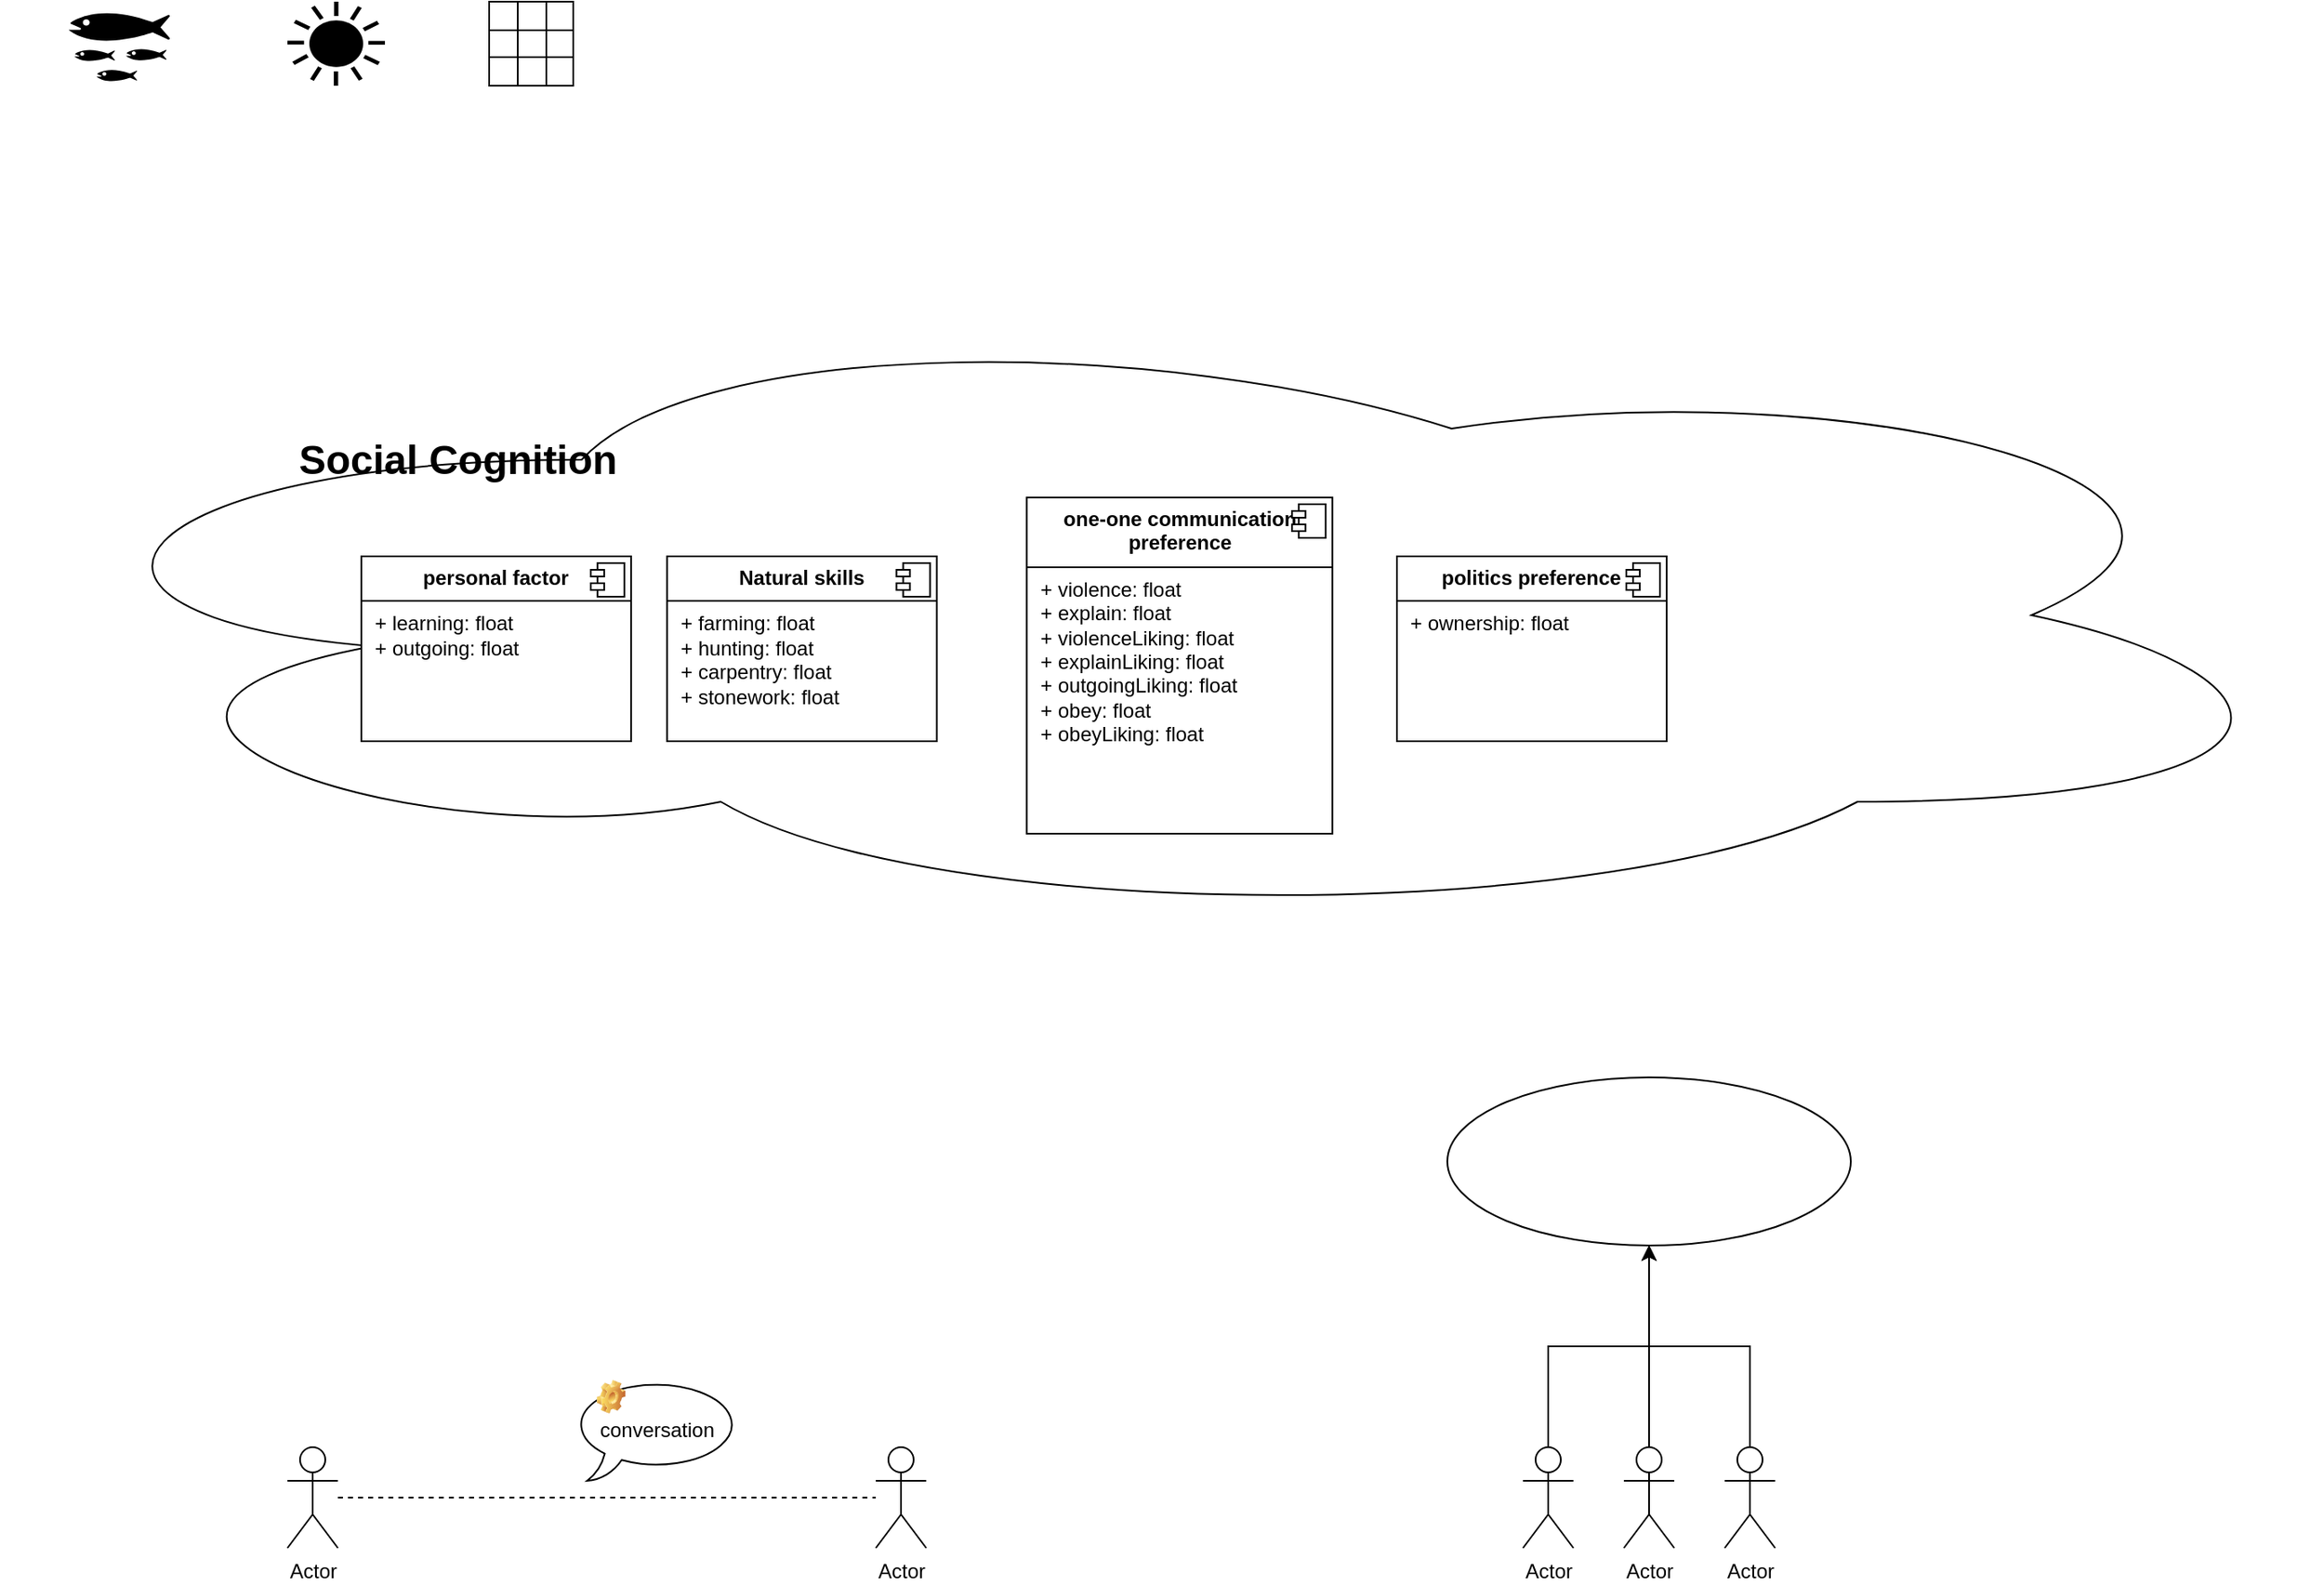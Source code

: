 <mxfile version="24.4.4" type="github">
  <diagram name="第 1 页" id="rvIdy7AcZS7VmFBd39Cz">
    <mxGraphModel dx="2066" dy="1141" grid="1" gridSize="10" guides="1" tooltips="1" connect="1" arrows="1" fold="1" page="1" pageScale="1" pageWidth="827" pageHeight="1169" math="0" shadow="0">
      <root>
        <mxCell id="0" />
        <mxCell id="1" parent="0" />
        <mxCell id="iidBQGIpe7DOxTxOtPZB-30" value="" style="group" vertex="1" connectable="0" parent="1">
          <mxGeometry x="90" y="200" width="1380" height="370" as="geometry" />
        </mxCell>
        <mxCell id="iidBQGIpe7DOxTxOtPZB-3" value="" style="ellipse;shape=cloud;whiteSpace=wrap;html=1;" vertex="1" parent="iidBQGIpe7DOxTxOtPZB-30">
          <mxGeometry width="1380.0" height="370" as="geometry" />
        </mxCell>
        <mxCell id="iidBQGIpe7DOxTxOtPZB-4" value="Social Cognition" style="text;strokeColor=none;fillColor=none;html=1;fontSize=24;fontStyle=1;verticalAlign=middle;align=center;movable=1;resizable=1;rotatable=1;deletable=1;editable=1;locked=0;connectable=1;container=0;" vertex="1" parent="iidBQGIpe7DOxTxOtPZB-30">
          <mxGeometry x="163.556" y="75.682" width="214.667" height="33.636" as="geometry" />
        </mxCell>
        <mxCell id="iidBQGIpe7DOxTxOtPZB-57" value="&lt;p style=&quot;margin:0px;margin-top:6px;text-align:center;&quot;&gt;&lt;b&gt;Natural skills&lt;/b&gt;&lt;/p&gt;&lt;hr size=&quot;1&quot; style=&quot;border-style:solid;&quot;&gt;&lt;p style=&quot;margin:0px;margin-left:8px;&quot;&gt;+ farming: float&lt;br&gt;+ hunting: float&lt;/p&gt;&lt;p style=&quot;margin:0px;margin-left:8px;&quot;&gt;+ carpentry: float&lt;/p&gt;&lt;p style=&quot;margin:0px;margin-left:8px;&quot;&gt;+ stonework: float&lt;/p&gt;" style="align=left;overflow=fill;html=1;dropTarget=0;whiteSpace=wrap;" vertex="1" parent="iidBQGIpe7DOxTxOtPZB-30">
          <mxGeometry x="395.814" y="150" width="160.465" height="110" as="geometry" />
        </mxCell>
        <mxCell id="iidBQGIpe7DOxTxOtPZB-58" value="" style="shape=component;jettyWidth=8;jettyHeight=4;" vertex="1" parent="iidBQGIpe7DOxTxOtPZB-57">
          <mxGeometry x="1" width="20" height="20" relative="1" as="geometry">
            <mxPoint x="-24" y="4" as="offset" />
          </mxGeometry>
        </mxCell>
        <mxCell id="iidBQGIpe7DOxTxOtPZB-59" value="&lt;p style=&quot;margin:0px;margin-top:6px;text-align:center;&quot;&gt;&lt;b&gt;one-one communication preference&lt;/b&gt;&lt;/p&gt;&lt;hr size=&quot;1&quot; style=&quot;border-style:solid;&quot;&gt;&lt;p style=&quot;margin:0px;margin-left:8px;&quot;&gt;+ violence: float&lt;br&gt;+ explain: float&lt;/p&gt;&lt;p style=&quot;margin:0px;margin-left:8px;&quot;&gt;+ violenceLiking: float&lt;/p&gt;&lt;p style=&quot;margin:0px;margin-left:8px;&quot;&gt;+ explainLiking: float&lt;/p&gt;&lt;p style=&quot;margin:0px;margin-left:8px;&quot;&gt;&lt;span style=&quot;background-color: initial;&quot;&gt;+ outgoingLiking: float&lt;/span&gt;&lt;/p&gt;&lt;p style=&quot;margin:0px;margin-left:8px;&quot;&gt;+ obey: float&lt;/p&gt;&lt;p style=&quot;margin:0px;margin-left:8px;&quot;&gt;+ obeyLiking: float&lt;/p&gt;" style="align=left;overflow=fill;html=1;dropTarget=0;whiteSpace=wrap;" vertex="1" parent="iidBQGIpe7DOxTxOtPZB-30">
          <mxGeometry x="609.767" y="115" width="181.86" height="200" as="geometry" />
        </mxCell>
        <mxCell id="iidBQGIpe7DOxTxOtPZB-60" value="" style="shape=component;jettyWidth=8;jettyHeight=4;" vertex="1" parent="iidBQGIpe7DOxTxOtPZB-59">
          <mxGeometry x="1" width="20" height="20" relative="1" as="geometry">
            <mxPoint x="-24" y="4" as="offset" />
          </mxGeometry>
        </mxCell>
        <mxCell id="iidBQGIpe7DOxTxOtPZB-61" value="&lt;p style=&quot;margin:0px;margin-top:6px;text-align:center;&quot;&gt;&lt;b&gt;personal factor&lt;/b&gt;&lt;/p&gt;&lt;hr size=&quot;1&quot; style=&quot;border-style:solid;&quot;&gt;&lt;p style=&quot;margin:0px;margin-left:8px;&quot;&gt;+ learning: float&lt;/p&gt;&lt;p style=&quot;margin:0px;margin-left:8px;&quot;&gt;+ outgoing: float&lt;/p&gt;" style="align=left;overflow=fill;html=1;dropTarget=0;whiteSpace=wrap;" vertex="1" parent="iidBQGIpe7DOxTxOtPZB-30">
          <mxGeometry x="213.953" y="150" width="160.465" height="110" as="geometry" />
        </mxCell>
        <mxCell id="iidBQGIpe7DOxTxOtPZB-62" value="" style="shape=component;jettyWidth=8;jettyHeight=4;" vertex="1" parent="iidBQGIpe7DOxTxOtPZB-61">
          <mxGeometry x="1" width="20" height="20" relative="1" as="geometry">
            <mxPoint x="-24" y="4" as="offset" />
          </mxGeometry>
        </mxCell>
        <mxCell id="iidBQGIpe7DOxTxOtPZB-63" value="&lt;p style=&quot;margin:0px;margin-top:6px;text-align:center;&quot;&gt;&lt;b&gt;politics preference&lt;/b&gt;&lt;/p&gt;&lt;hr size=&quot;1&quot; style=&quot;border-style:solid;&quot;&gt;&lt;p style=&quot;margin:0px;margin-left:8px;&quot;&gt;+ ownership: float&lt;/p&gt;&lt;p style=&quot;margin:0px;margin-left:8px;&quot;&gt;&lt;br&gt;&lt;/p&gt;" style="align=left;overflow=fill;html=1;dropTarget=0;whiteSpace=wrap;" vertex="1" parent="iidBQGIpe7DOxTxOtPZB-30">
          <mxGeometry x="829.996" y="150" width="160.465" height="110" as="geometry" />
        </mxCell>
        <mxCell id="iidBQGIpe7DOxTxOtPZB-64" value="" style="shape=component;jettyWidth=8;jettyHeight=4;" vertex="1" parent="iidBQGIpe7DOxTxOtPZB-63">
          <mxGeometry x="1" width="20" height="20" relative="1" as="geometry">
            <mxPoint x="-24" y="4" as="offset" />
          </mxGeometry>
        </mxCell>
        <mxCell id="iidBQGIpe7DOxTxOtPZB-32" style="edgeStyle=orthogonalEdgeStyle;rounded=0;orthogonalLoop=1;jettySize=auto;html=1;endArrow=none;endFill=0;dashed=1;" edge="1" parent="1" source="iidBQGIpe7DOxTxOtPZB-5" target="iidBQGIpe7DOxTxOtPZB-19">
          <mxGeometry relative="1" as="geometry" />
        </mxCell>
        <mxCell id="iidBQGIpe7DOxTxOtPZB-5" value="Actor" style="shape=umlActor;verticalLabelPosition=bottom;verticalAlign=top;html=1;" vertex="1" parent="1">
          <mxGeometry x="260" y="880" width="30" height="60" as="geometry" />
        </mxCell>
        <mxCell id="iidBQGIpe7DOxTxOtPZB-8" value="" style="ellipse;whiteSpace=wrap;html=1;" vertex="1" parent="1">
          <mxGeometry x="950" y="660" width="240" height="100" as="geometry" />
        </mxCell>
        <mxCell id="iidBQGIpe7DOxTxOtPZB-11" value="" style="group" vertex="1" connectable="0" parent="1">
          <mxGeometry x="995" y="880" width="150" height="60" as="geometry" />
        </mxCell>
        <mxCell id="iidBQGIpe7DOxTxOtPZB-6" value="Actor" style="shape=umlActor;verticalLabelPosition=bottom;verticalAlign=top;html=1;" vertex="1" parent="iidBQGIpe7DOxTxOtPZB-11">
          <mxGeometry width="30" height="60" as="geometry" />
        </mxCell>
        <mxCell id="iidBQGIpe7DOxTxOtPZB-9" value="Actor" style="shape=umlActor;verticalLabelPosition=bottom;verticalAlign=top;html=1;outlineConnect=0;" vertex="1" parent="iidBQGIpe7DOxTxOtPZB-11">
          <mxGeometry x="60" width="30" height="60" as="geometry" />
        </mxCell>
        <mxCell id="iidBQGIpe7DOxTxOtPZB-10" value="Actor" style="shape=umlActor;verticalLabelPosition=bottom;verticalAlign=top;html=1;outlineConnect=0;" vertex="1" parent="iidBQGIpe7DOxTxOtPZB-11">
          <mxGeometry x="120" width="30" height="60" as="geometry" />
        </mxCell>
        <mxCell id="iidBQGIpe7DOxTxOtPZB-13" style="edgeStyle=orthogonalEdgeStyle;rounded=0;orthogonalLoop=1;jettySize=auto;html=1;" edge="1" parent="1" source="iidBQGIpe7DOxTxOtPZB-9" target="iidBQGIpe7DOxTxOtPZB-8">
          <mxGeometry relative="1" as="geometry" />
        </mxCell>
        <mxCell id="iidBQGIpe7DOxTxOtPZB-14" style="edgeStyle=orthogonalEdgeStyle;rounded=0;orthogonalLoop=1;jettySize=auto;html=1;" edge="1" parent="1" source="iidBQGIpe7DOxTxOtPZB-10" target="iidBQGIpe7DOxTxOtPZB-8">
          <mxGeometry relative="1" as="geometry" />
        </mxCell>
        <mxCell id="iidBQGIpe7DOxTxOtPZB-15" style="edgeStyle=orthogonalEdgeStyle;rounded=0;orthogonalLoop=1;jettySize=auto;html=1;" edge="1" parent="1" source="iidBQGIpe7DOxTxOtPZB-6" target="iidBQGIpe7DOxTxOtPZB-8">
          <mxGeometry relative="1" as="geometry" />
        </mxCell>
        <mxCell id="iidBQGIpe7DOxTxOtPZB-19" value="Actor" style="shape=umlActor;verticalLabelPosition=bottom;verticalAlign=top;html=1;" vertex="1" parent="1">
          <mxGeometry x="610" y="880" width="30" height="60" as="geometry" />
        </mxCell>
        <mxCell id="iidBQGIpe7DOxTxOtPZB-26" value="" style="group" vertex="1" connectable="0" parent="1">
          <mxGeometry x="430" y="840" width="100" height="60" as="geometry" />
        </mxCell>
        <mxCell id="iidBQGIpe7DOxTxOtPZB-24" value="conversation" style="whiteSpace=wrap;html=1;shape=mxgraph.basic.oval_callout" vertex="1" parent="iidBQGIpe7DOxTxOtPZB-26">
          <mxGeometry width="100" height="60" as="geometry" />
        </mxCell>
        <mxCell id="iidBQGIpe7DOxTxOtPZB-25" value="" style="shape=image;html=1;verticalLabelPosition=bottom;verticalAlign=top;imageAspect=1;aspect=fixed;image=img/clipart/Gear_128x128.png" vertex="1" parent="iidBQGIpe7DOxTxOtPZB-26">
          <mxGeometry x="14" width="17.05" height="20" as="geometry" />
        </mxCell>
        <mxCell id="iidBQGIpe7DOxTxOtPZB-35" value="" style="shape=mxgraph.signs.animals.fish_hatchery;html=1;pointerEvents=1;fillColor=#000000;strokeColor=none;verticalLabelPosition=bottom;verticalAlign=top;align=center;sketch=0;" vertex="1" parent="1">
          <mxGeometry x="130" y="20" width="60" height="50" as="geometry" />
        </mxCell>
        <mxCell id="iidBQGIpe7DOxTxOtPZB-36" value="" style="shape=mxgraph.signs.nature.sun_4;html=1;pointerEvents=1;fillColor=#000000;strokeColor=none;verticalLabelPosition=bottom;verticalAlign=top;align=center;sketch=0;" vertex="1" parent="1">
          <mxGeometry x="260" y="20" width="58" height="50" as="geometry" />
        </mxCell>
        <mxCell id="iidBQGIpe7DOxTxOtPZB-39" value="" style="shape=table;startSize=0;container=1;collapsible=0;childLayout=tableLayout;fontSize=16;" vertex="1" parent="1">
          <mxGeometry x="380" y="20" width="50" height="50" as="geometry" />
        </mxCell>
        <mxCell id="iidBQGIpe7DOxTxOtPZB-40" value="" style="shape=tableRow;horizontal=0;startSize=0;swimlaneHead=0;swimlaneBody=0;strokeColor=inherit;top=0;left=0;bottom=0;right=0;collapsible=0;dropTarget=0;fillColor=none;points=[[0,0.5],[1,0.5]];portConstraint=eastwest;fontSize=16;" vertex="1" parent="iidBQGIpe7DOxTxOtPZB-39">
          <mxGeometry width="50" height="17" as="geometry" />
        </mxCell>
        <mxCell id="iidBQGIpe7DOxTxOtPZB-41" value="" style="shape=partialRectangle;html=1;whiteSpace=wrap;connectable=0;strokeColor=inherit;overflow=hidden;fillColor=none;top=0;left=0;bottom=0;right=0;pointerEvents=1;fontSize=16;" vertex="1" parent="iidBQGIpe7DOxTxOtPZB-40">
          <mxGeometry width="17" height="17" as="geometry">
            <mxRectangle width="17" height="17" as="alternateBounds" />
          </mxGeometry>
        </mxCell>
        <mxCell id="iidBQGIpe7DOxTxOtPZB-42" value="" style="shape=partialRectangle;html=1;whiteSpace=wrap;connectable=0;strokeColor=inherit;overflow=hidden;fillColor=none;top=0;left=0;bottom=0;right=0;pointerEvents=1;fontSize=16;" vertex="1" parent="iidBQGIpe7DOxTxOtPZB-40">
          <mxGeometry x="17" width="17" height="17" as="geometry">
            <mxRectangle width="17" height="17" as="alternateBounds" />
          </mxGeometry>
        </mxCell>
        <mxCell id="iidBQGIpe7DOxTxOtPZB-43" value="" style="shape=partialRectangle;html=1;whiteSpace=wrap;connectable=0;strokeColor=inherit;overflow=hidden;fillColor=none;top=0;left=0;bottom=0;right=0;pointerEvents=1;fontSize=16;" vertex="1" parent="iidBQGIpe7DOxTxOtPZB-40">
          <mxGeometry x="34" width="16" height="17" as="geometry">
            <mxRectangle width="16" height="17" as="alternateBounds" />
          </mxGeometry>
        </mxCell>
        <mxCell id="iidBQGIpe7DOxTxOtPZB-44" value="" style="shape=tableRow;horizontal=0;startSize=0;swimlaneHead=0;swimlaneBody=0;strokeColor=inherit;top=0;left=0;bottom=0;right=0;collapsible=0;dropTarget=0;fillColor=none;points=[[0,0.5],[1,0.5]];portConstraint=eastwest;fontSize=16;" vertex="1" parent="iidBQGIpe7DOxTxOtPZB-39">
          <mxGeometry y="17" width="50" height="16" as="geometry" />
        </mxCell>
        <mxCell id="iidBQGIpe7DOxTxOtPZB-45" value="" style="shape=partialRectangle;html=1;whiteSpace=wrap;connectable=0;strokeColor=inherit;overflow=hidden;fillColor=none;top=0;left=0;bottom=0;right=0;pointerEvents=1;fontSize=16;" vertex="1" parent="iidBQGIpe7DOxTxOtPZB-44">
          <mxGeometry width="17" height="16" as="geometry">
            <mxRectangle width="17" height="16" as="alternateBounds" />
          </mxGeometry>
        </mxCell>
        <mxCell id="iidBQGIpe7DOxTxOtPZB-46" value="" style="shape=partialRectangle;html=1;whiteSpace=wrap;connectable=0;strokeColor=inherit;overflow=hidden;fillColor=none;top=0;left=0;bottom=0;right=0;pointerEvents=1;fontSize=16;" vertex="1" parent="iidBQGIpe7DOxTxOtPZB-44">
          <mxGeometry x="17" width="17" height="16" as="geometry">
            <mxRectangle width="17" height="16" as="alternateBounds" />
          </mxGeometry>
        </mxCell>
        <mxCell id="iidBQGIpe7DOxTxOtPZB-47" value="" style="shape=partialRectangle;html=1;whiteSpace=wrap;connectable=0;strokeColor=inherit;overflow=hidden;fillColor=none;top=0;left=0;bottom=0;right=0;pointerEvents=1;fontSize=16;" vertex="1" parent="iidBQGIpe7DOxTxOtPZB-44">
          <mxGeometry x="34" width="16" height="16" as="geometry">
            <mxRectangle width="16" height="16" as="alternateBounds" />
          </mxGeometry>
        </mxCell>
        <mxCell id="iidBQGIpe7DOxTxOtPZB-48" value="" style="shape=tableRow;horizontal=0;startSize=0;swimlaneHead=0;swimlaneBody=0;strokeColor=inherit;top=0;left=0;bottom=0;right=0;collapsible=0;dropTarget=0;fillColor=none;points=[[0,0.5],[1,0.5]];portConstraint=eastwest;fontSize=16;" vertex="1" parent="iidBQGIpe7DOxTxOtPZB-39">
          <mxGeometry y="33" width="50" height="17" as="geometry" />
        </mxCell>
        <mxCell id="iidBQGIpe7DOxTxOtPZB-49" value="" style="shape=partialRectangle;html=1;whiteSpace=wrap;connectable=0;strokeColor=inherit;overflow=hidden;fillColor=none;top=0;left=0;bottom=0;right=0;pointerEvents=1;fontSize=16;" vertex="1" parent="iidBQGIpe7DOxTxOtPZB-48">
          <mxGeometry width="17" height="17" as="geometry">
            <mxRectangle width="17" height="17" as="alternateBounds" />
          </mxGeometry>
        </mxCell>
        <mxCell id="iidBQGIpe7DOxTxOtPZB-50" value="" style="shape=partialRectangle;html=1;whiteSpace=wrap;connectable=0;strokeColor=inherit;overflow=hidden;fillColor=none;top=0;left=0;bottom=0;right=0;pointerEvents=1;fontSize=16;" vertex="1" parent="iidBQGIpe7DOxTxOtPZB-48">
          <mxGeometry x="17" width="17" height="17" as="geometry">
            <mxRectangle width="17" height="17" as="alternateBounds" />
          </mxGeometry>
        </mxCell>
        <mxCell id="iidBQGIpe7DOxTxOtPZB-51" value="" style="shape=partialRectangle;html=1;whiteSpace=wrap;connectable=0;strokeColor=inherit;overflow=hidden;fillColor=none;top=0;left=0;bottom=0;right=0;pointerEvents=1;fontSize=16;" vertex="1" parent="iidBQGIpe7DOxTxOtPZB-48">
          <mxGeometry x="34" width="16" height="17" as="geometry">
            <mxRectangle width="16" height="17" as="alternateBounds" />
          </mxGeometry>
        </mxCell>
      </root>
    </mxGraphModel>
  </diagram>
</mxfile>
